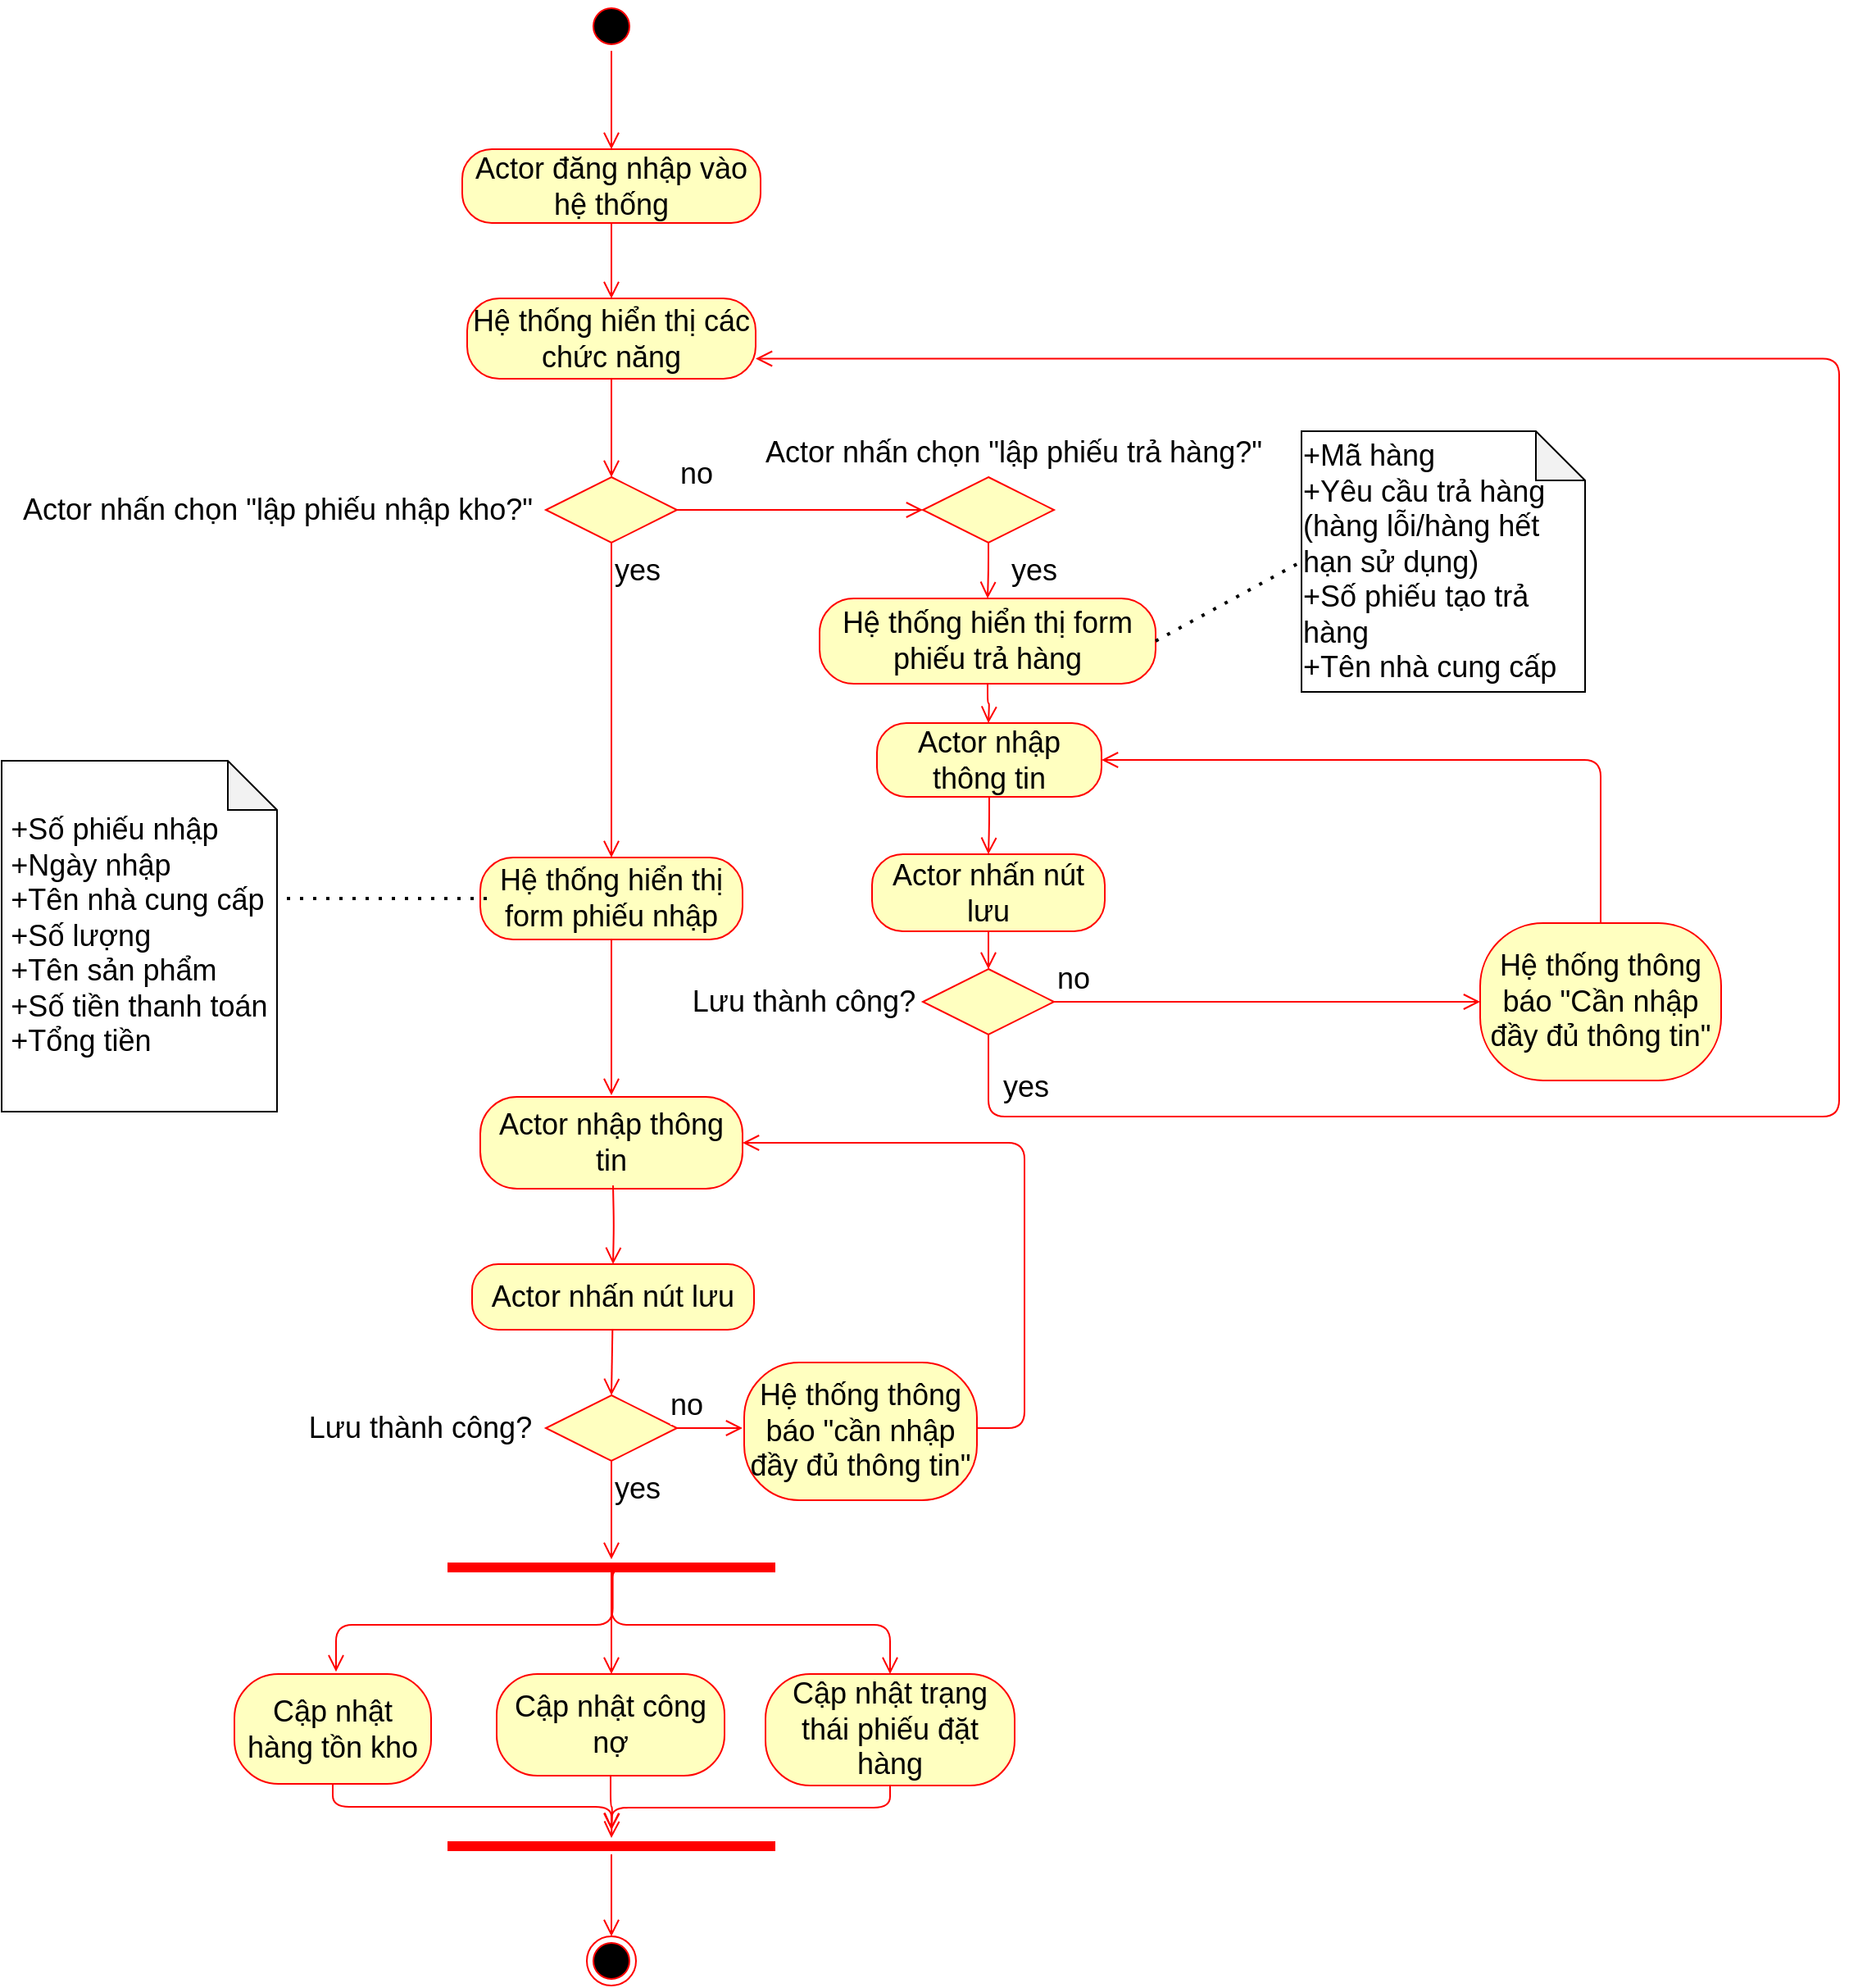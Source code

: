 <mxfile version="13.10.4" type="github">
  <diagram id="C5RBs43oDa-KdzZeNtuy" name="Page-1">
    <mxGraphModel dx="1635" dy="902" grid="1" gridSize="10" guides="1" tooltips="1" connect="1" arrows="1" fold="1" page="1" pageScale="1" pageWidth="827" pageHeight="1169" math="0" shadow="0">
      <root>
        <mxCell id="WIyWlLk6GJQsqaUBKTNV-0" />
        <mxCell id="WIyWlLk6GJQsqaUBKTNV-1" parent="WIyWlLk6GJQsqaUBKTNV-0" />
        <mxCell id="33SiJqEMlS5PzG3NiTw7-0" value="" style="ellipse;html=1;shape=startState;fillColor=#000000;strokeColor=#ff0000;fontSize=18;" vertex="1" parent="WIyWlLk6GJQsqaUBKTNV-1">
          <mxGeometry x="465" y="40" width="30" height="30" as="geometry" />
        </mxCell>
        <mxCell id="33SiJqEMlS5PzG3NiTw7-1" value="" style="edgeStyle=orthogonalEdgeStyle;html=1;verticalAlign=bottom;endArrow=open;endSize=8;strokeColor=#ff0000;fontSize=18;" edge="1" parent="WIyWlLk6GJQsqaUBKTNV-1" source="33SiJqEMlS5PzG3NiTw7-0">
          <mxGeometry relative="1" as="geometry">
            <mxPoint x="480" y="130" as="targetPoint" />
          </mxGeometry>
        </mxCell>
        <mxCell id="33SiJqEMlS5PzG3NiTw7-2" value="&lt;font style=&quot;font-size: 18px;&quot;&gt;Actor đăng nhập vào hệ thống&lt;/font&gt;" style="rounded=1;whiteSpace=wrap;html=1;arcSize=40;fontColor=#000000;fillColor=#ffffc0;strokeColor=#ff0000;fontSize=18;" vertex="1" parent="WIyWlLk6GJQsqaUBKTNV-1">
          <mxGeometry x="389" y="130" width="182" height="45" as="geometry" />
        </mxCell>
        <mxCell id="33SiJqEMlS5PzG3NiTw7-3" value="" style="edgeStyle=orthogonalEdgeStyle;html=1;verticalAlign=bottom;endArrow=open;endSize=8;strokeColor=#ff0000;fontSize=18;entryX=0.5;entryY=0;entryDx=0;entryDy=0;" edge="1" parent="WIyWlLk6GJQsqaUBKTNV-1" source="33SiJqEMlS5PzG3NiTw7-2" target="33SiJqEMlS5PzG3NiTw7-4">
          <mxGeometry relative="1" as="geometry">
            <mxPoint x="480" y="230" as="targetPoint" />
          </mxGeometry>
        </mxCell>
        <mxCell id="33SiJqEMlS5PzG3NiTw7-4" value="&lt;font style=&quot;font-size: 18px;&quot;&gt;Hệ thống hiển thị các chức năng&lt;/font&gt;" style="rounded=1;whiteSpace=wrap;html=1;arcSize=40;fontColor=#000000;fillColor=#ffffc0;strokeColor=#ff0000;fontSize=18;" vertex="1" parent="WIyWlLk6GJQsqaUBKTNV-1">
          <mxGeometry x="392" y="221" width="176" height="49" as="geometry" />
        </mxCell>
        <mxCell id="33SiJqEMlS5PzG3NiTw7-5" value="" style="edgeStyle=orthogonalEdgeStyle;html=1;verticalAlign=bottom;endArrow=open;endSize=8;strokeColor=#ff0000;fontSize=18;" edge="1" parent="WIyWlLk6GJQsqaUBKTNV-1" source="33SiJqEMlS5PzG3NiTw7-4">
          <mxGeometry relative="1" as="geometry">
            <mxPoint x="480" y="330" as="targetPoint" />
          </mxGeometry>
        </mxCell>
        <mxCell id="33SiJqEMlS5PzG3NiTw7-6" value="" style="rhombus;whiteSpace=wrap;html=1;fillColor=#ffffc0;strokeColor=#ff0000;fontSize=18;" vertex="1" parent="WIyWlLk6GJQsqaUBKTNV-1">
          <mxGeometry x="440" y="330" width="80" height="40" as="geometry" />
        </mxCell>
        <mxCell id="33SiJqEMlS5PzG3NiTw7-7" value="&lt;font style=&quot;font-size: 18px;&quot;&gt;no&lt;/font&gt;" style="edgeStyle=orthogonalEdgeStyle;html=1;align=left;verticalAlign=bottom;endArrow=open;endSize=8;strokeColor=#ff0000;entryX=0;entryY=0.5;entryDx=0;entryDy=0;fontSize=18;" edge="1" parent="WIyWlLk6GJQsqaUBKTNV-1" source="33SiJqEMlS5PzG3NiTw7-6" target="33SiJqEMlS5PzG3NiTw7-10">
          <mxGeometry x="-1" y="8" relative="1" as="geometry">
            <mxPoint x="620" y="350" as="targetPoint" />
            <mxPoint as="offset" />
          </mxGeometry>
        </mxCell>
        <mxCell id="33SiJqEMlS5PzG3NiTw7-8" value="&lt;font style=&quot;font-size: 18px;&quot;&gt;yes&lt;/font&gt;" style="edgeStyle=orthogonalEdgeStyle;html=1;align=left;verticalAlign=top;endArrow=open;endSize=8;strokeColor=#ff0000;fontSize=18;" edge="1" parent="WIyWlLk6GJQsqaUBKTNV-1" source="33SiJqEMlS5PzG3NiTw7-6">
          <mxGeometry x="-1" relative="1" as="geometry">
            <mxPoint x="480" y="562" as="targetPoint" />
          </mxGeometry>
        </mxCell>
        <mxCell id="33SiJqEMlS5PzG3NiTw7-9" value="&lt;font style=&quot;font-size: 18px;&quot;&gt;Actor nhấn chọn &quot;lập phiếu nhập kho?&quot;&lt;/font&gt;" style="text;html=1;align=center;verticalAlign=middle;resizable=0;points=[];autosize=1;fontSize=18;" vertex="1" parent="WIyWlLk6GJQsqaUBKTNV-1">
          <mxGeometry x="115" y="337" width="321" height="26" as="geometry" />
        </mxCell>
        <mxCell id="33SiJqEMlS5PzG3NiTw7-10" value="" style="rhombus;whiteSpace=wrap;html=1;fillColor=#ffffc0;strokeColor=#ff0000;fontSize=18;" vertex="1" parent="WIyWlLk6GJQsqaUBKTNV-1">
          <mxGeometry x="670" y="330" width="80" height="40" as="geometry" />
        </mxCell>
        <mxCell id="33SiJqEMlS5PzG3NiTw7-11" value="&lt;font style=&quot;font-size: 18px;&quot;&gt;yes&lt;/font&gt;" style="edgeStyle=orthogonalEdgeStyle;html=1;align=left;verticalAlign=top;endArrow=open;endSize=8;strokeColor=#ff0000;fontSize=18;entryX=0.5;entryY=0;entryDx=0;entryDy=0;" edge="1" parent="WIyWlLk6GJQsqaUBKTNV-1" source="33SiJqEMlS5PzG3NiTw7-10" target="33SiJqEMlS5PzG3NiTw7-37">
          <mxGeometry x="-1" y="12" relative="1" as="geometry">
            <mxPoint x="710" y="410" as="targetPoint" />
            <mxPoint as="offset" />
          </mxGeometry>
        </mxCell>
        <mxCell id="33SiJqEMlS5PzG3NiTw7-12" value="&lt;font style=&quot;font-size: 18px;&quot;&gt;Hệ thống hiển thị form phiếu nhập&lt;/font&gt;" style="rounded=1;whiteSpace=wrap;html=1;arcSize=40;fontColor=#000000;fillColor=#ffffc0;strokeColor=#ff0000;fontSize=18;" vertex="1" parent="WIyWlLk6GJQsqaUBKTNV-1">
          <mxGeometry x="400" y="562" width="160" height="50" as="geometry" />
        </mxCell>
        <mxCell id="33SiJqEMlS5PzG3NiTw7-13" value="" style="edgeStyle=orthogonalEdgeStyle;html=1;verticalAlign=bottom;endArrow=open;endSize=8;strokeColor=#ff0000;fontSize=18;" edge="1" parent="WIyWlLk6GJQsqaUBKTNV-1" source="33SiJqEMlS5PzG3NiTw7-12">
          <mxGeometry relative="1" as="geometry">
            <mxPoint x="480" y="707" as="targetPoint" />
          </mxGeometry>
        </mxCell>
        <mxCell id="33SiJqEMlS5PzG3NiTw7-14" value="&lt;font style=&quot;font-size: 18px;&quot;&gt;Actor nhập thông tin&lt;/font&gt;" style="rounded=1;whiteSpace=wrap;html=1;arcSize=40;fontColor=#000000;fillColor=#ffffc0;strokeColor=#ff0000;fontSize=18;" vertex="1" parent="WIyWlLk6GJQsqaUBKTNV-1">
          <mxGeometry x="400" y="708" width="160" height="56" as="geometry" />
        </mxCell>
        <mxCell id="33SiJqEMlS5PzG3NiTw7-15" value="" style="rhombus;whiteSpace=wrap;html=1;fillColor=#ffffc0;strokeColor=#ff0000;fontSize=18;" vertex="1" parent="WIyWlLk6GJQsqaUBKTNV-1">
          <mxGeometry x="440" y="890" width="80" height="40" as="geometry" />
        </mxCell>
        <mxCell id="33SiJqEMlS5PzG3NiTw7-16" value="&lt;font style=&quot;font-size: 18px;&quot;&gt;no&lt;/font&gt;" style="edgeStyle=orthogonalEdgeStyle;html=1;align=left;verticalAlign=bottom;endArrow=open;endSize=8;strokeColor=#ff0000;entryX=1;entryY=0.5;entryDx=0;entryDy=0;fontSize=18;" edge="1" parent="WIyWlLk6GJQsqaUBKTNV-1" target="33SiJqEMlS5PzG3NiTw7-14">
          <mxGeometry x="-1" y="-161" relative="1" as="geometry">
            <mxPoint x="615" y="750" as="targetPoint" />
            <mxPoint x="675" y="910" as="sourcePoint" />
            <Array as="points">
              <mxPoint x="732" y="910" />
              <mxPoint x="732" y="736" />
            </Array>
            <mxPoint x="-161" y="-161" as="offset" />
          </mxGeometry>
        </mxCell>
        <mxCell id="33SiJqEMlS5PzG3NiTw7-17" value="&lt;font style=&quot;font-size: 18px;&quot;&gt;yes&lt;/font&gt;" style="edgeStyle=orthogonalEdgeStyle;html=1;align=left;verticalAlign=top;endArrow=open;endSize=8;strokeColor=#ff0000;fontSize=18;" edge="1" parent="WIyWlLk6GJQsqaUBKTNV-1" source="33SiJqEMlS5PzG3NiTw7-15">
          <mxGeometry x="-1" relative="1" as="geometry">
            <mxPoint x="480" y="990" as="targetPoint" />
          </mxGeometry>
        </mxCell>
        <mxCell id="33SiJqEMlS5PzG3NiTw7-18" value="&lt;font style=&quot;font-size: 18px;&quot;&gt;Actor nhấn nút lưu&lt;/font&gt;" style="rounded=1;whiteSpace=wrap;html=1;arcSize=40;fontColor=#000000;fillColor=#ffffc0;strokeColor=#ff0000;fontSize=18;" vertex="1" parent="WIyWlLk6GJQsqaUBKTNV-1">
          <mxGeometry x="395" y="810" width="172" height="40" as="geometry" />
        </mxCell>
        <mxCell id="33SiJqEMlS5PzG3NiTw7-19" value="" style="html=1;verticalAlign=bottom;endArrow=open;endSize=8;strokeColor=#ff0000;entryX=0.5;entryY=0;entryDx=0;entryDy=0;fontSize=18;" edge="1" parent="WIyWlLk6GJQsqaUBKTNV-1" source="33SiJqEMlS5PzG3NiTw7-18" target="33SiJqEMlS5PzG3NiTw7-15">
          <mxGeometry relative="1" as="geometry">
            <mxPoint x="475" y="890" as="targetPoint" />
          </mxGeometry>
        </mxCell>
        <mxCell id="33SiJqEMlS5PzG3NiTw7-20" value="&lt;font style=&quot;font-size: 18px;&quot;&gt;Lưu thành công?&lt;/font&gt;" style="text;html=1;align=center;verticalAlign=middle;resizable=0;points=[];autosize=1;fontSize=18;" vertex="1" parent="WIyWlLk6GJQsqaUBKTNV-1">
          <mxGeometry x="290" y="897" width="146" height="26" as="geometry" />
        </mxCell>
        <mxCell id="33SiJqEMlS5PzG3NiTw7-21" value="" style="shape=line;html=1;strokeWidth=6;strokeColor=#ff0000;fontSize=18;" vertex="1" parent="WIyWlLk6GJQsqaUBKTNV-1">
          <mxGeometry x="380" y="990" width="200" height="10" as="geometry" />
        </mxCell>
        <mxCell id="33SiJqEMlS5PzG3NiTw7-22" value="" style="edgeStyle=orthogonalEdgeStyle;html=1;verticalAlign=bottom;endArrow=open;endSize=8;strokeColor=#ff0000;entryX=0.6;entryY=-0.035;entryDx=0;entryDy=0;entryPerimeter=0;exitX=0.504;exitY=0.46;exitDx=0;exitDy=0;exitPerimeter=0;fontSize=18;" edge="1" parent="WIyWlLk6GJQsqaUBKTNV-1" source="33SiJqEMlS5PzG3NiTw7-21">
          <mxGeometry relative="1" as="geometry">
            <mxPoint x="312" y="1058.6" as="targetPoint" />
            <Array as="points">
              <mxPoint x="481" y="1030" />
              <mxPoint x="312" y="1030" />
            </Array>
          </mxGeometry>
        </mxCell>
        <mxCell id="33SiJqEMlS5PzG3NiTw7-23" value="&lt;font style=&quot;font-size: 18px;&quot;&gt;Cập nhật công nợ&lt;/font&gt;" style="rounded=1;whiteSpace=wrap;html=1;arcSize=40;fontColor=#000000;fillColor=#ffffc0;strokeColor=#ff0000;fontSize=18;" vertex="1" parent="WIyWlLk6GJQsqaUBKTNV-1">
          <mxGeometry x="410" y="1060" width="139" height="62" as="geometry" />
        </mxCell>
        <mxCell id="33SiJqEMlS5PzG3NiTw7-24" value="" style="edgeStyle=orthogonalEdgeStyle;html=1;verticalAlign=bottom;endArrow=open;endSize=8;strokeColor=#ff0000;exitX=0.5;exitY=0.7;exitDx=0;exitDy=0;exitPerimeter=0;fontSize=18;" edge="1" parent="WIyWlLk6GJQsqaUBKTNV-1" source="33SiJqEMlS5PzG3NiTw7-21">
          <mxGeometry relative="1" as="geometry">
            <mxPoint x="480" y="1060" as="targetPoint" />
          </mxGeometry>
        </mxCell>
        <mxCell id="33SiJqEMlS5PzG3NiTw7-25" value="&lt;font style=&quot;font-size: 18px;&quot;&gt;Cập nhật hàng tồn kho&lt;/font&gt;" style="rounded=1;whiteSpace=wrap;html=1;arcSize=40;fontColor=#000000;fillColor=#ffffc0;strokeColor=#ff0000;fontSize=18;" vertex="1" parent="WIyWlLk6GJQsqaUBKTNV-1">
          <mxGeometry x="250" y="1060" width="120" height="67" as="geometry" />
        </mxCell>
        <mxCell id="33SiJqEMlS5PzG3NiTw7-26" value="" style="edgeStyle=orthogonalEdgeStyle;html=1;verticalAlign=bottom;endArrow=open;endSize=8;strokeColor=#ff0000;exitX=0.5;exitY=1;exitDx=0;exitDy=0;fontSize=18;" edge="1" parent="WIyWlLk6GJQsqaUBKTNV-1" source="33SiJqEMlS5PzG3NiTw7-25">
          <mxGeometry relative="1" as="geometry">
            <mxPoint x="480" y="1155" as="targetPoint" />
            <mxPoint x="300" y="1100" as="sourcePoint" />
            <Array as="points">
              <mxPoint x="310" y="1141" />
              <mxPoint x="480" y="1141" />
            </Array>
          </mxGeometry>
        </mxCell>
        <mxCell id="33SiJqEMlS5PzG3NiTw7-27" value="&lt;font style=&quot;font-size: 18px;&quot;&gt;Cập nhật trạng thái phiếu đặt hàng&lt;/font&gt;" style="rounded=1;whiteSpace=wrap;html=1;arcSize=40;fontColor=#000000;fillColor=#ffffc0;strokeColor=#ff0000;fontSize=18;" vertex="1" parent="WIyWlLk6GJQsqaUBKTNV-1">
          <mxGeometry x="574" y="1060" width="152" height="68" as="geometry" />
        </mxCell>
        <mxCell id="33SiJqEMlS5PzG3NiTw7-28" value="" style="edgeStyle=orthogonalEdgeStyle;html=1;verticalAlign=bottom;endArrow=open;endSize=8;strokeColor=#ff0000;entryX=0.5;entryY=0;entryDx=0;entryDy=0;fontSize=18;" edge="1" parent="WIyWlLk6GJQsqaUBKTNV-1" target="33SiJqEMlS5PzG3NiTw7-27">
          <mxGeometry relative="1" as="geometry">
            <mxPoint x="760" y="1210" as="targetPoint" />
            <mxPoint x="490" y="996" as="sourcePoint" />
            <Array as="points">
              <mxPoint x="480" y="996" />
              <mxPoint x="480" y="1030" />
              <mxPoint x="650" y="1030" />
            </Array>
          </mxGeometry>
        </mxCell>
        <mxCell id="33SiJqEMlS5PzG3NiTw7-29" value="" style="edgeStyle=orthogonalEdgeStyle;html=1;verticalAlign=bottom;endArrow=open;endSize=8;strokeColor=#ff0000;exitX=0.5;exitY=1;exitDx=0;exitDy=0;fontSize=18;" edge="1" parent="WIyWlLk6GJQsqaUBKTNV-1" source="33SiJqEMlS5PzG3NiTw7-23">
          <mxGeometry relative="1" as="geometry">
            <mxPoint x="480" y="1160" as="targetPoint" />
            <mxPoint x="310" y="1110" as="sourcePoint" />
          </mxGeometry>
        </mxCell>
        <mxCell id="33SiJqEMlS5PzG3NiTw7-30" value="" style="edgeStyle=orthogonalEdgeStyle;html=1;verticalAlign=bottom;endArrow=open;endSize=8;strokeColor=#ff0000;exitX=0.5;exitY=1;exitDx=0;exitDy=0;fontSize=18;" edge="1" parent="WIyWlLk6GJQsqaUBKTNV-1" source="33SiJqEMlS5PzG3NiTw7-27">
          <mxGeometry relative="1" as="geometry">
            <mxPoint x="480" y="1155" as="targetPoint" />
            <mxPoint x="490" y="1110" as="sourcePoint" />
          </mxGeometry>
        </mxCell>
        <mxCell id="33SiJqEMlS5PzG3NiTw7-31" value="" style="shape=line;html=1;strokeWidth=6;strokeColor=#ff0000;fontSize=18;" vertex="1" parent="WIyWlLk6GJQsqaUBKTNV-1">
          <mxGeometry x="380" y="1160" width="200" height="10" as="geometry" />
        </mxCell>
        <mxCell id="33SiJqEMlS5PzG3NiTw7-32" value="" style="edgeStyle=orthogonalEdgeStyle;html=1;verticalAlign=bottom;endArrow=open;endSize=8;strokeColor=#ff0000;fontSize=18;" edge="1" parent="WIyWlLk6GJQsqaUBKTNV-1" source="33SiJqEMlS5PzG3NiTw7-31">
          <mxGeometry relative="1" as="geometry">
            <mxPoint x="480" y="1220" as="targetPoint" />
          </mxGeometry>
        </mxCell>
        <mxCell id="33SiJqEMlS5PzG3NiTw7-33" value="" style="ellipse;html=1;shape=endState;fillColor=#000000;strokeColor=#ff0000;fontSize=18;" vertex="1" parent="WIyWlLk6GJQsqaUBKTNV-1">
          <mxGeometry x="465" y="1220" width="30" height="30" as="geometry" />
        </mxCell>
        <mxCell id="33SiJqEMlS5PzG3NiTw7-34" value="&lt;font style=&quot;font-size: 18px;&quot;&gt;Hệ thống thông báo &quot;cần nhập đầy đủ thông tin&quot;&lt;/font&gt;" style="rounded=1;whiteSpace=wrap;html=1;arcSize=40;fontColor=#000000;fillColor=#ffffc0;strokeColor=#ff0000;fontSize=18;" vertex="1" parent="WIyWlLk6GJQsqaUBKTNV-1">
          <mxGeometry x="561" y="870" width="142" height="84" as="geometry" />
        </mxCell>
        <mxCell id="33SiJqEMlS5PzG3NiTw7-35" value="" style="edgeStyle=orthogonalEdgeStyle;html=1;verticalAlign=bottom;endArrow=open;endSize=8;strokeColor=#ff0000;exitX=1;exitY=0.5;exitDx=0;exitDy=0;fontSize=18;" edge="1" parent="WIyWlLk6GJQsqaUBKTNV-1" source="33SiJqEMlS5PzG3NiTw7-15">
          <mxGeometry relative="1" as="geometry">
            <mxPoint x="560" y="910" as="targetPoint" />
          </mxGeometry>
        </mxCell>
        <mxCell id="33SiJqEMlS5PzG3NiTw7-36" value="&lt;font style=&quot;font-size: 18px;&quot;&gt;Actor nhấn chọn &quot;lập phiếu trả hàng?&quot;&lt;/font&gt;" style="text;html=1;align=center;verticalAlign=middle;resizable=0;points=[];autosize=1;fontSize=18;" vertex="1" parent="WIyWlLk6GJQsqaUBKTNV-1">
          <mxGeometry x="568" y="302" width="313" height="26" as="geometry" />
        </mxCell>
        <mxCell id="33SiJqEMlS5PzG3NiTw7-37" value="&lt;font style=&quot;font-size: 18px;&quot;&gt;Hệ thống hiển thị form phiếu trả hàng&lt;/font&gt;" style="rounded=1;whiteSpace=wrap;html=1;arcSize=40;fontColor=#000000;fillColor=#ffffc0;strokeColor=#ff0000;fontSize=18;" vertex="1" parent="WIyWlLk6GJQsqaUBKTNV-1">
          <mxGeometry x="607" y="404" width="205" height="52" as="geometry" />
        </mxCell>
        <mxCell id="33SiJqEMlS5PzG3NiTw7-38" value="" style="edgeStyle=orthogonalEdgeStyle;html=1;verticalAlign=bottom;endArrow=open;endSize=8;strokeColor=#ff0000;fontSize=18;" edge="1" parent="WIyWlLk6GJQsqaUBKTNV-1" source="33SiJqEMlS5PzG3NiTw7-37">
          <mxGeometry relative="1" as="geometry">
            <mxPoint x="710" y="480" as="targetPoint" />
          </mxGeometry>
        </mxCell>
        <mxCell id="33SiJqEMlS5PzG3NiTw7-39" value="&lt;font style=&quot;font-size: 18px;&quot;&gt;Actor nhập thông tin&lt;/font&gt;" style="rounded=1;whiteSpace=wrap;html=1;arcSize=40;fontColor=#000000;fillColor=#ffffc0;strokeColor=#ff0000;fontSize=18;" vertex="1" parent="WIyWlLk6GJQsqaUBKTNV-1">
          <mxGeometry x="642" y="480" width="137" height="45" as="geometry" />
        </mxCell>
        <mxCell id="33SiJqEMlS5PzG3NiTw7-40" value="" style="edgeStyle=orthogonalEdgeStyle;html=1;verticalAlign=bottom;endArrow=open;endSize=8;strokeColor=#ff0000;exitX=0.5;exitY=1;exitDx=0;exitDy=0;entryX=0.5;entryY=0;entryDx=0;entryDy=0;fontSize=18;" edge="1" parent="WIyWlLk6GJQsqaUBKTNV-1" source="33SiJqEMlS5PzG3NiTw7-39" target="33SiJqEMlS5PzG3NiTw7-41">
          <mxGeometry relative="1" as="geometry">
            <mxPoint x="710" y="630" as="targetPoint" />
            <mxPoint x="710" y="590" as="sourcePoint" />
          </mxGeometry>
        </mxCell>
        <mxCell id="33SiJqEMlS5PzG3NiTw7-41" value="&lt;font style=&quot;font-size: 18px;&quot;&gt;Actor nhấn nút lưu&lt;/font&gt;" style="rounded=1;whiteSpace=wrap;html=1;arcSize=40;fontColor=#000000;fillColor=#ffffc0;strokeColor=#ff0000;fontSize=18;" vertex="1" parent="WIyWlLk6GJQsqaUBKTNV-1">
          <mxGeometry x="639" y="560" width="142" height="47" as="geometry" />
        </mxCell>
        <mxCell id="33SiJqEMlS5PzG3NiTw7-42" value="" style="edgeStyle=orthogonalEdgeStyle;html=1;verticalAlign=bottom;endArrow=open;endSize=8;strokeColor=#ff0000;exitX=0.5;exitY=1;exitDx=0;exitDy=0;entryX=0.5;entryY=0;entryDx=0;entryDy=0;fontSize=18;" edge="1" parent="WIyWlLk6GJQsqaUBKTNV-1" source="33SiJqEMlS5PzG3NiTw7-41" target="33SiJqEMlS5PzG3NiTw7-43">
          <mxGeometry relative="1" as="geometry">
            <mxPoint x="820" y="580" as="targetPoint" />
          </mxGeometry>
        </mxCell>
        <mxCell id="33SiJqEMlS5PzG3NiTw7-43" value="" style="rhombus;whiteSpace=wrap;html=1;fillColor=#ffffc0;strokeColor=#ff0000;fontSize=18;" vertex="1" parent="WIyWlLk6GJQsqaUBKTNV-1">
          <mxGeometry x="670" y="630" width="80" height="40" as="geometry" />
        </mxCell>
        <mxCell id="33SiJqEMlS5PzG3NiTw7-44" value="&lt;font style=&quot;font-size: 18px;&quot;&gt;no&lt;/font&gt;" style="edgeStyle=orthogonalEdgeStyle;html=1;align=left;verticalAlign=bottom;endArrow=open;endSize=8;strokeColor=#ff0000;entryX=0;entryY=0.5;entryDx=0;entryDy=0;exitX=1;exitY=0.5;exitDx=0;exitDy=0;fontSize=18;" edge="1" parent="WIyWlLk6GJQsqaUBKTNV-1" source="33SiJqEMlS5PzG3NiTw7-43" target="33SiJqEMlS5PzG3NiTw7-47">
          <mxGeometry x="-1" relative="1" as="geometry">
            <mxPoint x="980" y="530" as="targetPoint" />
            <Array as="points">
              <mxPoint x="1000" y="650" />
            </Array>
          </mxGeometry>
        </mxCell>
        <mxCell id="33SiJqEMlS5PzG3NiTw7-45" value="&lt;font style=&quot;font-size: 18px;&quot;&gt;yes&lt;/font&gt;" style="edgeStyle=orthogonalEdgeStyle;html=1;align=left;verticalAlign=top;endArrow=open;endSize=8;strokeColor=#ff0000;entryX=1;entryY=0.75;entryDx=0;entryDy=0;exitX=0.5;exitY=1;exitDx=0;exitDy=0;fontSize=18;" edge="1" parent="WIyWlLk6GJQsqaUBKTNV-1" source="33SiJqEMlS5PzG3NiTw7-43" target="33SiJqEMlS5PzG3NiTw7-4">
          <mxGeometry x="-0.982" y="7" relative="1" as="geometry">
            <mxPoint x="860" y="660" as="targetPoint" />
            <mxPoint x="920" y="720" as="sourcePoint" />
            <Array as="points">
              <mxPoint x="710" y="720" />
              <mxPoint x="1229" y="720" />
              <mxPoint x="1229" y="258" />
            </Array>
            <mxPoint as="offset" />
          </mxGeometry>
        </mxCell>
        <mxCell id="33SiJqEMlS5PzG3NiTw7-46" value="&lt;font style=&quot;font-size: 18px;&quot;&gt;Lưu thành công?&lt;/font&gt;" style="text;html=1;align=center;verticalAlign=middle;resizable=0;points=[];autosize=1;fontSize=18;" vertex="1" parent="WIyWlLk6GJQsqaUBKTNV-1">
          <mxGeometry x="524" y="637" width="146" height="26" as="geometry" />
        </mxCell>
        <mxCell id="33SiJqEMlS5PzG3NiTw7-47" value="&lt;font style=&quot;font-size: 18px&quot;&gt;Hệ thống thông báo &quot;Cần nhập đầy đủ thông tin&quot;&lt;/font&gt;" style="rounded=1;whiteSpace=wrap;html=1;arcSize=40;fontColor=#000000;fillColor=#ffffc0;strokeColor=#ff0000;fontSize=18;" vertex="1" parent="WIyWlLk6GJQsqaUBKTNV-1">
          <mxGeometry x="1010" y="602" width="147" height="96" as="geometry" />
        </mxCell>
        <mxCell id="33SiJqEMlS5PzG3NiTw7-48" value="" style="edgeStyle=orthogonalEdgeStyle;html=1;verticalAlign=bottom;endArrow=open;endSize=8;strokeColor=#ff0000;exitX=0.5;exitY=0;exitDx=0;exitDy=0;entryX=1;entryY=0.5;entryDx=0;entryDy=0;fontSize=18;" edge="1" parent="WIyWlLk6GJQsqaUBKTNV-1" source="33SiJqEMlS5PzG3NiTw7-47" target="33SiJqEMlS5PzG3NiTw7-39">
          <mxGeometry relative="1" as="geometry">
            <mxPoint x="890" y="500" as="targetPoint" />
          </mxGeometry>
        </mxCell>
        <mxCell id="33SiJqEMlS5PzG3NiTw7-49" value="" style="edgeStyle=orthogonalEdgeStyle;html=1;verticalAlign=bottom;endArrow=open;endSize=8;strokeColor=#ff0000;entryX=0.5;entryY=0;entryDx=0;entryDy=0;fontSize=18;" edge="1" parent="WIyWlLk6GJQsqaUBKTNV-1" target="33SiJqEMlS5PzG3NiTw7-18">
          <mxGeometry relative="1" as="geometry">
            <mxPoint x="490" y="900" as="targetPoint" />
            <mxPoint x="481" y="762" as="sourcePoint" />
          </mxGeometry>
        </mxCell>
        <mxCell id="33SiJqEMlS5PzG3NiTw7-50" value="&lt;div style=&quot;text-align: left; font-size: 18px;&quot;&gt;&lt;span style=&quot;font-size: 18px;&quot;&gt;+Số phiếu nhập&lt;/span&gt;&lt;/div&gt;&lt;span style=&quot;font-size: 18px;&quot;&gt;&lt;div style=&quot;text-align: left; font-size: 18px;&quot;&gt;&lt;span style=&quot;font-size: 18px;&quot;&gt;+Ngày nhập&lt;/span&gt;&lt;/div&gt;&lt;div style=&quot;text-align: left; font-size: 18px;&quot;&gt;&lt;span style=&quot;font-size: 18px;&quot;&gt;+Tên nhà cung cấp&lt;/span&gt;&lt;/div&gt;&lt;div style=&quot;text-align: left; font-size: 18px;&quot;&gt;&lt;span style=&quot;font-size: 18px;&quot;&gt;+Số lượng&lt;/span&gt;&lt;/div&gt;&lt;div style=&quot;text-align: left; font-size: 18px;&quot;&gt;&lt;span style=&quot;font-size: 18px;&quot;&gt;+Tên sản phẩm&lt;/span&gt;&lt;/div&gt;&lt;div style=&quot;text-align: left; font-size: 18px;&quot;&gt;&lt;span style=&quot;font-size: 18px;&quot;&gt;+Số tiền thanh toán&lt;/span&gt;&lt;/div&gt;&lt;div style=&quot;text-align: left; font-size: 18px;&quot;&gt;&lt;span style=&quot;font-size: 18px;&quot;&gt;+Tổng tiền&lt;/span&gt;&lt;/div&gt;&lt;/span&gt;" style="shape=note;whiteSpace=wrap;html=1;backgroundOutline=1;darkOpacity=0.05;fontSize=18;" vertex="1" parent="WIyWlLk6GJQsqaUBKTNV-1">
          <mxGeometry x="108" y="503" width="168" height="214" as="geometry" />
        </mxCell>
        <mxCell id="33SiJqEMlS5PzG3NiTw7-51" value="" style="endArrow=none;dashed=1;html=1;dashPattern=1 3;strokeWidth=2;fontSize=18;" edge="1" parent="WIyWlLk6GJQsqaUBKTNV-1">
          <mxGeometry width="50" height="50" relative="1" as="geometry">
            <mxPoint x="282" y="587" as="sourcePoint" />
            <mxPoint x="406" y="587" as="targetPoint" />
          </mxGeometry>
        </mxCell>
        <mxCell id="33SiJqEMlS5PzG3NiTw7-52" value="" style="endArrow=none;dashed=1;html=1;dashPattern=1 3;strokeWidth=2;exitX=1;exitY=0.5;exitDx=0;exitDy=0;entryX=0;entryY=0.5;entryDx=0;entryDy=0;entryPerimeter=0;fontSize=18;" edge="1" parent="WIyWlLk6GJQsqaUBKTNV-1" source="33SiJqEMlS5PzG3NiTw7-37" target="33SiJqEMlS5PzG3NiTw7-53">
          <mxGeometry width="50" height="50" relative="1" as="geometry">
            <mxPoint x="350" y="616.5" as="sourcePoint" />
            <mxPoint x="851" y="430" as="targetPoint" />
          </mxGeometry>
        </mxCell>
        <mxCell id="33SiJqEMlS5PzG3NiTw7-53" value="&lt;div style=&quot;text-align: left; font-size: 18px;&quot;&gt;&lt;span style=&quot;font-size: 18px;&quot;&gt;+Mã hàng&lt;/span&gt;&lt;/div&gt;&lt;div style=&quot;text-align: left; font-size: 18px;&quot;&gt;&lt;span style=&quot;font-size: 18px;&quot;&gt;+Yêu cầu trả hàng (hàng lỗi/hàng hết hạn sử dụng)&lt;/span&gt;&lt;/div&gt;&lt;div style=&quot;text-align: left; font-size: 18px;&quot;&gt;&lt;span style=&quot;font-size: 18px;&quot;&gt;+Số phiếu tạo trả hàng&lt;/span&gt;&lt;/div&gt;&lt;div style=&quot;text-align: left; font-size: 18px;&quot;&gt;&lt;span style=&quot;font-size: 18px;&quot;&gt;+Tên nhà cung cấp&lt;/span&gt;&lt;/div&gt;" style="shape=note;whiteSpace=wrap;html=1;backgroundOutline=1;darkOpacity=0.05;fontSize=18;" vertex="1" parent="WIyWlLk6GJQsqaUBKTNV-1">
          <mxGeometry x="901" y="302" width="173" height="159" as="geometry" />
        </mxCell>
      </root>
    </mxGraphModel>
  </diagram>
</mxfile>
